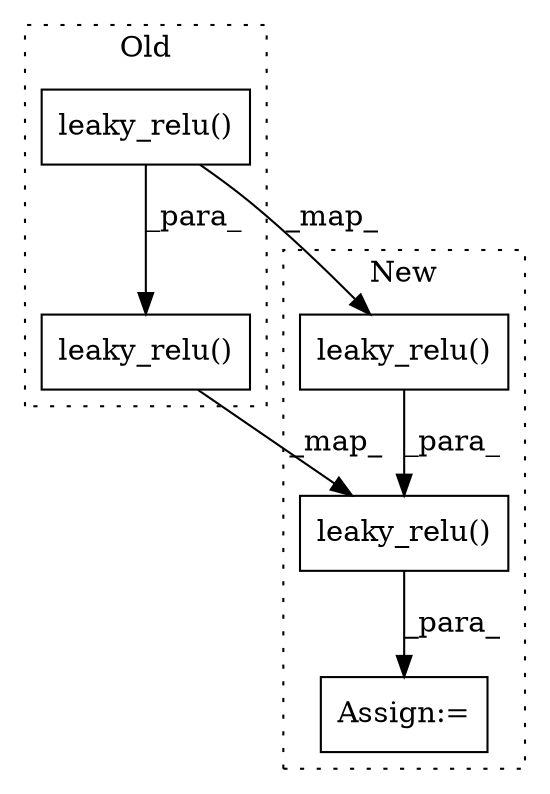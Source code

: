 digraph G {
subgraph cluster0 {
1 [label="leaky_relu()" a="75" s="1188,1256" l="13,22" shape="box"];
5 [label="leaky_relu()" a="75" s="1327,1395" l="13,22" shape="box"];
label = "Old";
style="dotted";
}
subgraph cluster1 {
2 [label="leaky_relu()" a="75" s="1386,1449" l="13,1" shape="box"];
3 [label="Assign:=" a="68" s="1454" l="3" shape="box"];
4 [label="leaky_relu()" a="75" s="1457,1535" l="13,1" shape="box"];
label = "New";
style="dotted";
}
1 -> 5 [label="_para_"];
1 -> 2 [label="_map_"];
2 -> 4 [label="_para_"];
4 -> 3 [label="_para_"];
5 -> 4 [label="_map_"];
}